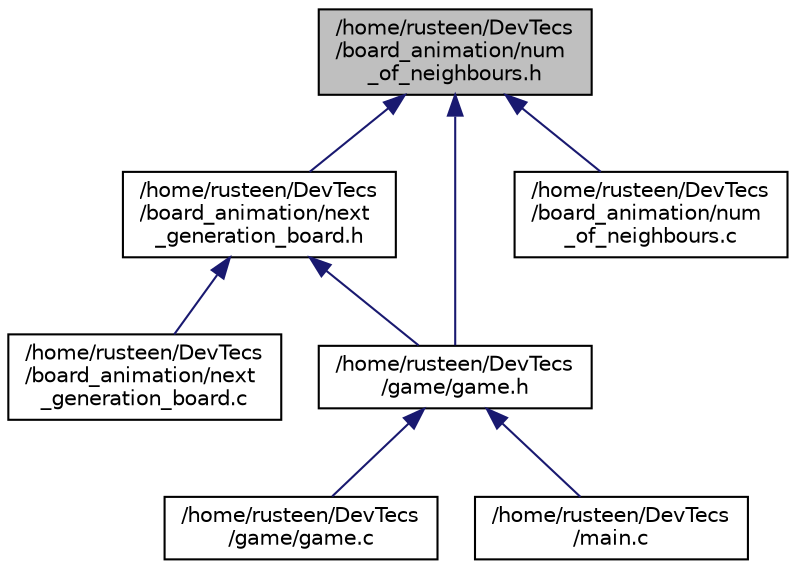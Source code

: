 digraph "/home/rusteen/DevTecs/board_animation/num_of_neighbours.h"
{
 // LATEX_PDF_SIZE
  edge [fontname="Helvetica",fontsize="10",labelfontname="Helvetica",labelfontsize="10"];
  node [fontname="Helvetica",fontsize="10",shape=record];
  Node1 [label="/home/rusteen/DevTecs\l/board_animation/num\l_of_neighbours.h",height=0.2,width=0.4,color="black", fillcolor="grey75", style="filled", fontcolor="black",tooltip=" "];
  Node1 -> Node2 [dir="back",color="midnightblue",fontsize="10",style="solid"];
  Node2 [label="/home/rusteen/DevTecs\l/board_animation/next\l_generation_board.h",height=0.2,width=0.4,color="black", fillcolor="white", style="filled",URL="$next__generation__board_8h.html",tooltip=" "];
  Node2 -> Node3 [dir="back",color="midnightblue",fontsize="10",style="solid"];
  Node3 [label="/home/rusteen/DevTecs\l/board_animation/next\l_generation_board.c",height=0.2,width=0.4,color="black", fillcolor="white", style="filled",URL="$next__generation__board_8c.html",tooltip=" "];
  Node2 -> Node4 [dir="back",color="midnightblue",fontsize="10",style="solid"];
  Node4 [label="/home/rusteen/DevTecs\l/game/game.h",height=0.2,width=0.4,color="black", fillcolor="white", style="filled",URL="$game_8h.html",tooltip=" "];
  Node4 -> Node5 [dir="back",color="midnightblue",fontsize="10",style="solid"];
  Node5 [label="/home/rusteen/DevTecs\l/game/game.c",height=0.2,width=0.4,color="black", fillcolor="white", style="filled",URL="$game_8c.html",tooltip=" "];
  Node4 -> Node6 [dir="back",color="midnightblue",fontsize="10",style="solid"];
  Node6 [label="/home/rusteen/DevTecs\l/main.c",height=0.2,width=0.4,color="black", fillcolor="white", style="filled",URL="$main_8c.html",tooltip=" "];
  Node1 -> Node7 [dir="back",color="midnightblue",fontsize="10",style="solid"];
  Node7 [label="/home/rusteen/DevTecs\l/board_animation/num\l_of_neighbours.c",height=0.2,width=0.4,color="black", fillcolor="white", style="filled",URL="$num__of__neighbours_8c.html",tooltip=" "];
  Node1 -> Node4 [dir="back",color="midnightblue",fontsize="10",style="solid"];
}
